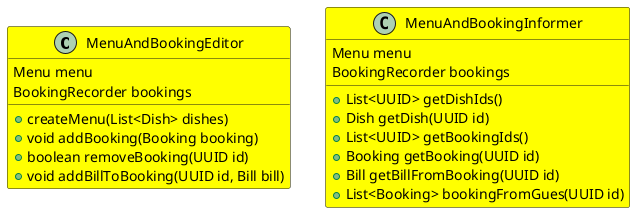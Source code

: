 @startuml

class MenuAndBookingEditor #yellow {
  Menu menu
  BookingRecorder bookings

  + createMenu(List<Dish> dishes)
  + void addBooking(Booking booking)
  + boolean removeBooking(UUID id)
  + void addBillToBooking(UUID id, Bill bill)

}

class MenuAndBookingInformer #yellow {
  Menu menu
  BookingRecorder bookings

    + List<UUID> getDishIds()
    + Dish getDish(UUID id)
    + List<UUID> getBookingIds()
    + Booking getBooking(UUID id)
    + Bill getBillFromBooking(UUID id)
    + List<Booking> bookingFromGues(UUID id)
}

@enduml
